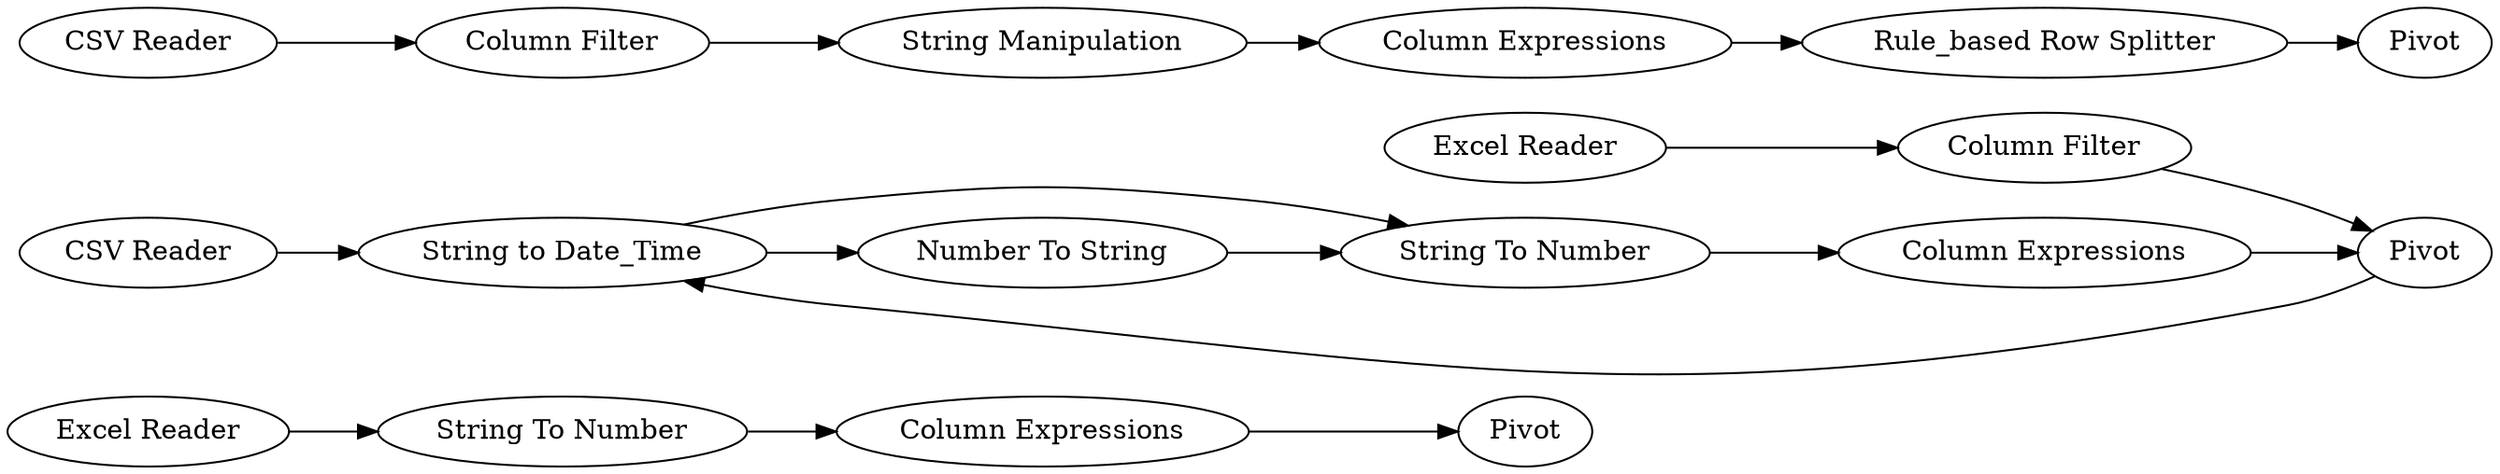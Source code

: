 digraph {
	4 [label="Excel Reader"]
	5 [label="String To Number"]
	6 [label=Pivot]
	7 [label="Column Expressions"]
	43 [label="Column Expressions"]
	45 [label="Column Renamer"]
	46 [label=Pivot]
	51 [label="Excel Reader"]
	52 [label="Column Filter"]
	10 [label="CSV Reader"]
	11 [label="Column Filter"]
	13 [label="Column Expressions"]
	14 [label=Pivot]
	17 [label="String Manipulation"]
	48 [label="Rule_based Row Splitter"]
	1 [label="CSV Reader"]
	43 [label="String to Date_Time"]
	44 [label="Column Expressions"]
	45 [label=Pivot]
	46 [label="String To Number"]
	49 [label="Number To String"]
	4 -> 5
	5 -> 7
	7 -> 6
	43 -> 46
	45 -> 43
	51 -> 52
	52 -> 45
	10 -> 11
	11 -> 17
	13 -> 48
	17 -> 13
	48 -> 14
	1 -> 43
	43 -> 49
	44 -> 45
	46 -> 44
	49 -> 46
	rankdir=LR
}

